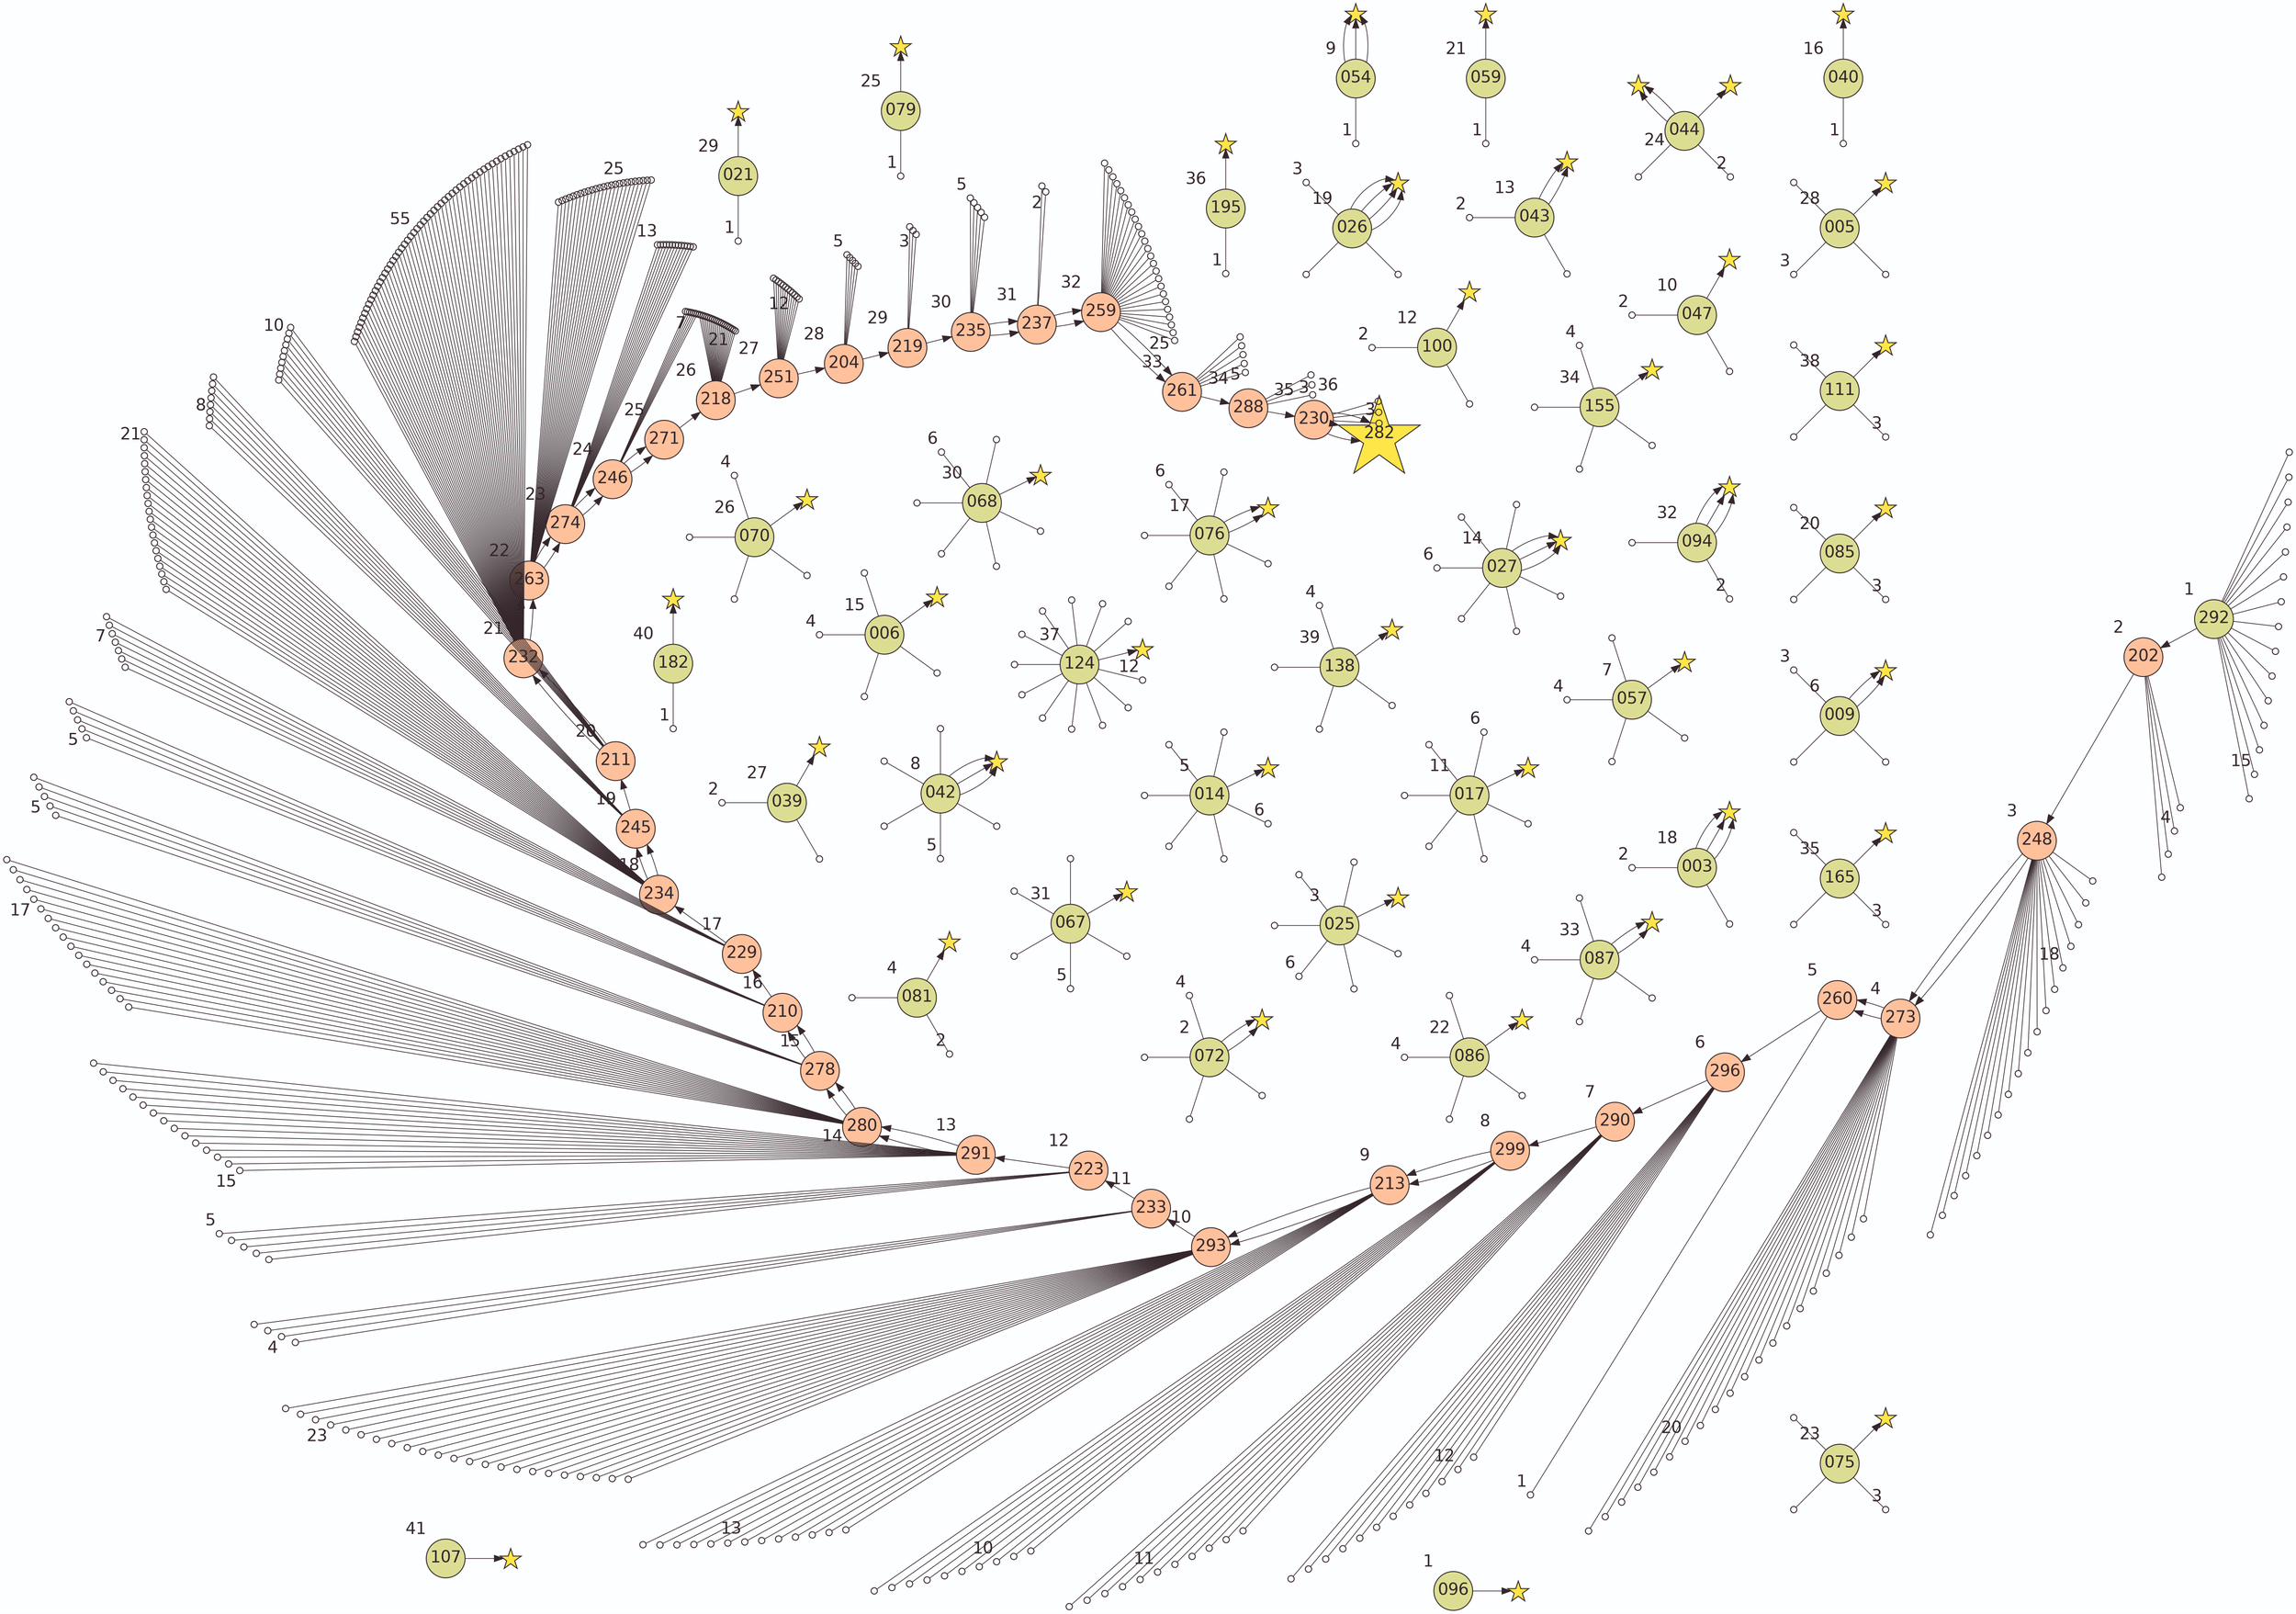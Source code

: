 digraph G {
    layout=twopi
    bgcolor="#FDFEFF"
    edge [color="#34262B" penwidth=0.75]
    node [
        shape=star
        fixedsize=true
        width=0.3
        height=0.3
        fillcolor="#FEE548"
        color="#34262B"
        fontcolor="#34262B"
        fontsize=18
        penwidth=1
        style=filled
        label=""
    ]
    109257705314666
    109257705314666
    109257705314666
    109257705314666
    121547412884536
    132630497279838
    158853303138975
    182539881918263
    186408893052793
    187585923555809
    188924508214942
    193463557666227
    193463557666227
    194602539651625
    197900983482675
    22401682656901
    224545590069832
    228187753193732
    237198611917183
    239302585345502
    247544396373740
    247544396373740
    258097437283038
    266261277495698
    277188057325886
    280801375675858
    280801375675858
    280801375675858
    28656982759764
    28656982759764
    31705244033350
    33230359114295
    35262564457475
    37866128927776
    37866128927776
    37866128927776
    38434253883545
    43960726316290
    45621832989645
    47439791104999
    49575162872514
    50456293063144
    55736138018853
    55736138018853
    55854494219743
    55854494219743
    55854494219743
    66357077558466
    73069103461713
    73069103461713
    73069103461713
    75342239292029
    75342239292029
    75342239292029
    77191907184689
    84251176340340
    84251176340340
    90839909553096
    90985623884769
    90985623884769
    92824599831148
    node [width=1.2 height=1.2 fontname=Helvetica label="\N"]
    282
    node [ width=0.6 height=0.6 shape=circle fillcolor="#FFC19C"]
    202 [xlabel=2]
    204 [xlabel=28]
    210 [xlabel=16]
    211 [xlabel=20]
    213 [xlabel=9]
    218 [xlabel=26]
    219 [xlabel=29]
    223 [xlabel=12]
    229 [xlabel=17]
    230 [xlabel=35]
    232 [xlabel=21]
    233 [xlabel=11]
    234 [xlabel=18]
    235 [xlabel=30]
    237 [xlabel=31]
    245 [xlabel=19]
    246 [xlabel=24]
    248 [xlabel=3]
    251 [xlabel=27]
    259 [xlabel=32]
    260 [xlabel=5]
    261 [xlabel=33]
    263 [xlabel=22]
    271 [xlabel=25]
    273 [xlabel=4]
    274 [xlabel=23]
    278 [xlabel=15]
    280 [xlabel=14]
    282 [xlabel=36]
    288 [xlabel=34]
    290 [xlabel=7]
    291 [xlabel=13]
    293 [xlabel=10]
    296 [xlabel=6]
    299 [xlabel=8]
    node [fillcolor="#DBDE92"]
    003 [xlabel=18]
    005 [xlabel=28]
    006 [xlabel=15]
    009 [xlabel=6]
    014 [xlabel=5]
    017 [xlabel=11]
    021 [xlabel=29]
    025 [xlabel=3]
    026 [xlabel=19]
    027 [xlabel=14]
    039 [xlabel=27]
    040 [xlabel=16]
    042 [xlabel=8]
    043 [xlabel=13]
    044 [xlabel=24]
    047 [xlabel=10]
    054 [xlabel=9]
    057 [xlabel=7]
    059 [xlabel=21]
    067 [xlabel=31]
    068 [xlabel=30]
    070 [xlabel=26]
    072 [xlabel=2]
    075 [xlabel=23]
    076 [xlabel=17]
    079 [xlabel=25]
    081 [xlabel=4]
    085 [xlabel=20]
    086 [xlabel=22]
    087 [xlabel=33]
    094 [xlabel=32]
    096 [xlabel=1]
    100 [xlabel=12]
    107 [xlabel=41]
    111 [xlabel=38]
    124 [xlabel=37]
    138 [xlabel=39]
    155 [xlabel=34]
    165 [xlabel=35]
    182 [xlabel=40]
    195 [xlabel=36]
    292 [xlabel=1]
    003 -> 73069103461713
    003 -> 73069103461713
    003 -> 73069103461713
    005 -> 33230359114295
    006 -> 50456293063144
    009 -> 247544396373740
    009 -> 247544396373740
    014 -> 121547412884536
    017 -> 197900983482675
    021 -> 258097437283038
    025 -> 182539881918263
    026 -> 109257705314666
    026 -> 109257705314666
    026 -> 109257705314666
    026 -> 109257705314666
    027 -> 37866128927776
    027 -> 37866128927776
    027 -> 37866128927776
    039 -> 228187753193732
    040 -> 43960726316290
    042 -> 280801375675858
    042 -> 280801375675858
    042 -> 280801375675858
    043 -> 84251176340340
    043 -> 84251176340340
    044 -> 38434253883545
    044 -> 90985623884769
    044 -> 90985623884769
    047 -> 77191907184689
    054 -> 55854494219743
    054 -> 55854494219743
    054 -> 55854494219743
    057 -> 90839909553096
    059 -> 45621832989645
    067 -> 132630497279838
    068 -> 47439791104999
    070 -> 92824599831148
    072 -> 193463557666227
    072 -> 193463557666227
    075 -> 237198611917183
    076 -> 28656982759764
    076 -> 28656982759764
    079 -> 35262564457475
    081 -> 187585923555809
    085 -> 266261277495698
    086 -> 22401682656901
    087 -> 55736138018853
    087 -> 55736138018853
    094 -> 75342239292029
    094 -> 75342239292029
    094 -> 75342239292029
    096 -> 277188057325886
    100 -> 49575162872514
    107 -> 158853303138975
    111 -> 31705244033350
    124 -> 188924508214942
    138 -> 186408893052793
    155 -> 66357077558466
    165 -> 239302585345502
    182 -> 194602539651625
    195 -> 224545590069832
    202 -> 248
    204 -> 219
    210 -> 229
    211 -> 232
    211 -> 232
    213 -> 293
    213 -> 293
    218 -> 251
    219 -> 235
    223 -> 291
    229 -> 234
    230 -> 282
    230 -> 282
    230 -> 282
    232 -> 263
    232 -> 263
    233 -> 223
    234 -> 245
    234 -> 245
    235 -> 237
    235 -> 237
    237 -> 259
    237 -> 259
    245 -> 211
    246 -> 271
    246 -> 271
    248 -> 273
    248 -> 273
    251 -> 204
    259 -> 261
    259 -> 261
    260 -> 296
    261 -> 288
    263 -> 274
    263 -> 274
    271 -> 218
    273 -> 260
    273 -> 260
    274 -> 246
    274 -> 246
    278 -> 210
    278 -> 210
    280 -> 278
    280 -> 278
    288 -> 230
    290 -> 299
    291 -> 280
    291 -> 280
    292 -> 202
    293 -> 233
    296 -> 290
    299 -> 213
    299 -> 213
    node [width=0.1 height=0.1 label="" fillcolor=none]
    10051210768254
    1014666098247019
    102952489157770
    1036299922195071
    1036299930619935
    1036299930792741 [xlabel=21]
    1036299931836393
    1036299950473444
    1036299953011918
    1036300313456909
    104090784419174 [xlabel=2]
    105055631015335
    106864725510403
    108097759027607
    108248540469739 [xlabel=3]
    1084294635914256
    1084294641190436
    1084294747220689
    108767776915500 [xlabel=3]
    108843736867662
    11123018842842706
    114088927985572
    114711386921851
    116353315606065
    116949542988776
    117017318113031
    1192216336430616
    119422735518001
    119530617109484
    119812395059772
    1200427608165707
    120561132657399
    120818867088701
    121527933963936
    121924365177844
    122491066282750 [xlabel=2]
    122768561905404
    123422676261955
    124301729415007
    125596649933472
    125608524546919
    125901719735625
    126675475650241
    126875676043547
    126963131636378
    127168031083523
    12783678956094 [xlabel=2]
    130556429456030
    132373152290124
    132585563656175
    132644663458527
    1329401300106357
    133017394582206
    133085928656854
    133216494651798
    1342668898656320
    1342668898656323 [xlabel=23]
    134309140194312 [xlabel=5]
    134687392009492
    135003789869154 [xlabel=5]
    135027943529338
    135127457853192
    135227922563396
    1354024286897362
    1354024286933044
    1354024286933047
    1354024286933233
    1354024286934568
    1354024286935265
    1354024286935791
    1354024286935976
    1354024286935979
    135506926912037 [xlabel=5]
    13572573590164895
    1357387123240984
    135804743460606
    137592078449486
    1382659700335968
    138745689071044
    139309029991521
    1394019591105801
    1394019591106512
    140638203702927
    140891164903223
    141278765616653
    141278766352393
    141278767272663 [xlabel=12]
    141278777028069
    141278777262533
    141278777290535
    141278777366055
    141278777374859
    142585425499761
    142618897171581
    144631461420699 [xlabel=4]
    145180749150614
    145527136217977
    146232836368335
    146310760943808
    146498024974452
    146930473136652
    146973606747814
    146973606747817
    147028646639341
    148811124286159
    149247564331413
    151720851164865
    154105594422951
    155809137544 [xlabel=15]
    156655404620341
    160556761709345
    163369403918815 [xlabel=18]
    163684979443916
    1642024652348082
    165769410024475
    168401481460014
    17030260728710710
    170451720574127
    175722210789085
    176192663713460 [xlabel=3]
    176265284667533
    17691026110810
    177990509517908
    178071863175435
    178607355549109
    180943865776813
    181836323370246
    182662647212496
    182851553971108
    18321013237642
    183424657191493 [xlabel=6]
    183467984124576
    183575495348301
    184208157323185
    185104865261726
    185354838924717
    185979854361909
    186281925673322
    186408893052792
    186810320973748 [xlabel=4]
    186884633865487
    188306757897563
    188425159349547
    188425159349548
    188924508214912
    188924508214937
    188924508215019
    188964717342075
    18964888453659
    190174917005301
    190336680744390
    191020162886889
    19168261851127801
    191999125445041
    19216435029683
    192308410097793 [xlabel=11]
    1924378693693404
    192569674936728
    193245401774602
    193463557666217 [xlabel=4]
    193463557666252
    193743550563855
    193743550563860
    194003821589142
    194991120672130
    19532799426917 [xlabel=20]
    195686447199327
    195865072865396 [xlabel=25]
    19754173568833
    197952218980703 [xlabel=6]
    198096165093104
    198236888652367
    198272917591190172
    198589419831240
    199153285283393 [xlabel=4]
    199180242280510
    199322051023004
    199346657193278
    199430272835691
    199452414687976
    199614612726717
    200752933390655
    201571967109203
    202306746617042
    202306746617045
    204702832798245
    208379674493553
    210427638332216 [xlabel=4]
    211309138370215
    211468012122517 [xlabel=7]
    211641042456076
    211855004386015
    212554825623622
    212921219548036
    213095669382021
    213922096511957
    21430573136749139 [xlabel=6]
    215073634952893
    21569598032549
    216053094707041
    216574553817653
    2169305801017382
    217104895734165
    217694314525206
    218197488525080
    21968359248448
    220988293280185
    220988293283441
    220988293304982
    220988293307924
    220988293307925
    220988302715258
    221468478021960
    22153437959686
    226263957389647 [xlabel=3]
    226593241512051
    227288991343274 [xlabel=1]
    22738015497463 [xlabel=3]
    227415192021276
    228072470294219 [xlabel=2]
    228187753193743
    228787151726091
    228848097467290
    229065237408191
    229136462455978
    229453564603235
    229762560444602
    230258251828010
    230698768359924
    230927989275918
    231197938647178
    23123170347628
    231475863816163
    231657978541969
    231942614694830
    234997738616951
    23514299734381 [xlabel=12]
    23523223869062
    236124077259621
    236424629384868
    23691086039168
    237053706636698
    237198611917008
    237447499787345 [xlabel=55]
    238123576665781
    238313710351111
    238672868557071
    238868383625510
    238923812271610
    23894897435970
    239190567425228
    240317241904081
    240680343906218
    240798434332737
    240830572271577 [xlabel=7]
    240874585342941
    240942356110887
    241038943006982
    241104263237468
    241720402202009
    241942928633736
    241967803031311
    242658611439496
    242799357386009
    242861311794671
    243099171178921
    2434370266134725
    243614942577397
    243621658996547
    243840687043862 [xlabel=5]
    244216973694609
    245264438481172
    24557156455653
    24565839876064
    246239344082350
    246935633865882 [xlabel=1]
    247106483908566
    247167802697990
    247517773596866
    24785529229085
    247944968152914
    248279778282645
    248279778284927
    248279778286275
    248991784510317
    249122885555953
    249871555863056
    251026011669726
    251361616039499 [xlabel=3]
    251776274764503
    251851091333165
    2524283064090467
    2536522904838811
    254816711559663
    255604745855644
    2558934368960178
    256333733776548
    256704908758893
    257007557328586 [xlabel=17]
    25750249355148829
    257516457313436
    257524701210619
    257546525329551
    257972733909653
    258052048178092 [xlabel=6]
    258097437283035 [xlabel=1]
    258212457840315
    258410083775252
    258569461026220
    258794250319054
    259127765858184 [xlabel=1]
    259216714202008
    259246809347979
    259255053227244
    260294863890003
    260325676459302 [xlabel=10]
    260431693368971 [xlabel=2]
    260435668563453
    260499047309747
    261010371019703
    261085848554091
    261695855317106
    261714954515091
    261829748741243 [xlabel=21]
    261830134289999
    261842192418322
    261983777339523
    262070208998013
    262127296779480
    262174732034556
    262193055866447
    262274927945379
    262281055294465
    262295276787952
    262383347087737
    262433501553055
    262587422078628
    262615514268575
    262620172668328
    262652933670912
    262698548759029
    262726998896661
    262729432164919
    262752660880492
    266037306632467
    266261277495707
    266261277495710 [xlabel=3]
    267722919784024
    267722919784034
    26816430458468
    268857710674756
    270509736081921
    2706439890478986
    270914523185270
    271194616007258
    271420708646073 [xlabel=10]
    2718608624103106
    272430038527657
    272430038527658
    272430038527661
    272617613463667
    273458116485414
    273458116485415
    274743599854196
    274743599854197
    274743599854198
    275960119785862
    276034611516644
    276441112823444 [xlabel=2]
    276671510730656
    27823568765723
    278280471645810
    278280471645821 [xlabel=15]
    279680625078
    281293740836739 [xlabel=5]
    281444516197869
    281984479623128 [xlabel=25]
    2862171776794621
    286755705489569
    2868163810548786
    28699900959175
    29320233617464
    294874876185980
    294982615083146
    298178072757492
    3001766515325631 [xlabel=12]
    3009697435510295
    306690925222138
    33360200957060
    34060400003691
    34188037099472
    34293752761336
    344404816565199
    34883717707846
    349287031612028
    35053013940074 [xlabel=5]
    35528259146630
    35528259146682
    360147501122042
    3604251063813802
    36044330615759 [xlabel=3]
    361224835494004
    362903624586901
    364994848571579
    3721072361723837 [xlabel=1]
    37820935217672 [xlabel=4]
    38434253883451
    38456503229654
    38847622631475
    39558644380298 [xlabel=3]
    39827461412739 [xlabel=1]
    399182081522365
    40378351488768
    40378351488769
    40378351488771
    40378351488772
    40378351488774
    40378351488775
    40378351488776
    40378351488779
    40378351488822
    40378351488970
    40479617348620
    40517295381465 [xlabel=2]
    408572880456960
    41293304858205
    416113617689328
    42361651436650376
    424242424242
    42992291083394 [xlabel=4]
    42992291083565
    42992291083958
    43963054388599
    44532552515412
    44532552515414
    44698229404469
    44812356999030
    44856017610389 [xlabel=6]
    45514248724774
    45621832997189 [xlabel=1]
    4631603961822083
    467703788993279
    46814116783956
    482099888267419
    48902479522923
    489604869230127
    49132726433716
    494087941216660
    4967715019409
    49955671513375 [xlabel=2]
    503046521046855
    50748063158790
    50767238767954 [xlabel=5]
    509365264497020
    51191127804180
    528131746447863
    528522246077374
    5342142872092406
    53529714745772
    53857358872485
    55511090190541 [xlabel=4]
    558275774746360
    56066717752285
    56486895769337
    58086359171836
    58801857953902
    58801857953903
    59005889392439
    603272715449
    61736519025127
    63128643139812 [xlabel=8]
    63178303334365
    644480236427030
    64540135534716 [xlabel=6]
    6474866598159113
    650519309031930
    65183165248497
    66357077558464 [xlabel=4]
    66357077558467
    66357077558489
    665270457511348
    66736320445518
    66759007187964
    66996202297634
    66996202297635
    67123063333874
    6794660905172
    6794660909070
    68396448134256537
    68533660443213
    68965952848429
    70866416146
    71494263716792
    717583044777483
    723780571637027
    74898545290932
    75065103920826
    75294061734719 [xlabel=3]
    75384111141558
    76538882581544
    76658016394659
    76658016394664
    76730515229129 [xlabel=13]
    76803551507626
    76803551507628
    76846423938937
    76846423940530
    77024654082346
    77155186992067
    772137991721553
    77958754021450
    78063208358748
    78886583126151
    81228778822957
    81677792822430
    82949555383915
    82949558089423
    844877787026496
    85187329626560
    857480333010058
    8591835425496926
    85933205320389
    86062602977904 [xlabel=2]
    868872920300
    871446028660272
    88331961619126 [xlabel=4]
    88604796156169
    89019351929868
    896445784842039 [xlabel=13]
    903537297919843
    92210171162598
    924794368846691 [xlabel=5]
    92482857969603
    9284252300623
    92879073826418
    929
    94676153850983
    947889336801486
    95355614315712
    96611001718702
    985732817252103
    98793460417941 [xlabel=1]
    edge [arrowhead=none]
    003 -> 122491066282750
    003 -> 85187329626560
    005 -> 18321013237642
    005 -> 22738015497463
    005 -> 65183165248497
    006 -> 17030260728710710
    006 -> 210427638332216
    006 -> 38456503229654
    006 -> 6474866598159113
    009 -> 251361616039499
    009 -> 254816711559663
    009 -> 275960119785862
    014 -> 116949542988776
    014 -> 119422735518001
    014 -> 119812395059772
    014 -> 121924365177844
    014 -> 122768561905404
    014 -> 64540135534716
    017 -> 197952218980703
    017 -> 198096165093104
    017 -> 198236888652367
    017 -> 198589419831240
    017 -> 199614612726717
    017 -> 231197938647178
    021 -> 258097437283035
    025 -> 168401481460014
    025 -> 182662647212496
    025 -> 182851553971108
    025 -> 183424657191493
    025 -> 183467984124576
    025 -> 183575495348301
    026 -> 108248540469739
    026 -> 108843736867662
    026 -> 61736519025127
    027 -> 11123018842842706
    027 -> 116353315606065
    027 -> 258052048178092
    027 -> 41293304858205
    027 -> 42361651436650376
    027 -> 48902479522923
    039 -> 228072470294219
    039 -> 228187753193743
    040 -> 3721072361723837
    042 -> 238123576665781
    042 -> 239190567425228
    042 -> 272617613463667
    042 -> 281293740836739
    042 -> 281444516197869
    043 -> 276441112823444
    043 -> 49132726433716
    044 -> 38434253883451
    044 -> 40517295381465
    047 -> 104090784419174
    047 -> 105055631015335
    054 -> 39827461412739
    057 -> 184208157323185
    057 -> 88331961619126
    057 -> 88604796156169
    057 -> 92879073826418
    059 -> 45621832997189
    067 -> 120561132657399
    067 -> 126963131636378
    067 -> 133085928656854
    067 -> 135003789869154
    067 -> 95355614315712
    068 -> 44812356999030
    068 -> 44856017610389
    068 -> 45514248724774
    068 -> 51191127804180
    068 -> 63178303334365
    068 -> 66759007187964
    070 -> 37820935217672
    070 -> 92482857969603
    070 -> 94676153850983
    070 -> 96611001718702
    072 -> 193463557666217
    072 -> 193463557666252
    072 -> 193743550563855
    072 -> 193743550563860
    075 -> 237198611917008
    075 -> 251776274764503
    075 -> 36044330615759
    076 -> 1192216336430616
    076 -> 21430573136749139
    076 -> 241720402202009
    076 -> 33360200957060
    076 -> 34188037099472
    076 -> 4967715019409
    079 -> 259127765858184
    081 -> 194003821589142
    081 -> 260431693368971
    085 -> 1329401300106357
    085 -> 266261277495707
    085 -> 266261277495710
    086 -> 211855004386015
    086 -> 42992291083394
    086 -> 42992291083565
    086 -> 42992291083958
    087 -> 53857358872485
    087 -> 55511090190541
    087 -> 56066717752285
    087 -> 68533660443213
    094 -> 85933205320389
    094 -> 86062602977904
    100 -> 49955671513375
    100 -> 81677792822430
    111 -> 102952489157770
    111 -> 34883717707846
    111 -> 39558644380298
    124 -> 176265284667533
    124 -> 178071863175435
    124 -> 178607355549109
    124 -> 181836323370246
    124 -> 186281925673322
    124 -> 186884633865487
    124 -> 188924508214912
    124 -> 188924508214937
    124 -> 188924508215019
    124 -> 202306746617042
    124 -> 202306746617045
    124 -> 23514299734381
    138 -> 144631461420699
    138 -> 186408893052792
    138 -> 188425159349547
    138 -> 188425159349548
    155 -> 66357077558464
    155 -> 66357077558467
    155 -> 66357077558489
    155 -> 66736320445518
    165 -> 211309138370215
    165 -> 212554825623622
    165 -> 226263957389647
    182 -> 246935633865882
    195 -> 227288991343274
    202 -> 132373152290124
    202 -> 132644663458527
    202 -> 199153285283393
    202 -> 199322051023004
    204 -> 114088927985572
    204 -> 77155186992067
    204 -> 82949555383915
    204 -> 82949558089423
    204 -> 924794368846691
    210 -> 106864725510403
    210 -> 125608524546919
    210 -> 125901719735625
    210 -> 50767238767954
    210 -> 76538882581544
    211 -> 256704908758893
    211 -> 260294863890003
    211 -> 260325676459302
    211 -> 260435668563453
    211 -> 261085848554091
    211 -> 261983777339523
    211 -> 268857710674756
    211 -> 29320233617464
    211 -> 467703788993279
    211 -> 947889336801486
    213 -> 503046521046855
    213 -> 74898545290932
    213 -> 75065103920826
    213 -> 75384111141558
    213 -> 76658016394659
    213 -> 76658016394664
    213 -> 76730515229129
    213 -> 76803551507626
    213 -> 76803551507628
    213 -> 76846423938937
    213 -> 76846423940530
    213 -> 78063208358748
    213 -> 78886583126151
    218 -> 1036299922195071
    218 -> 1036299930619935
    218 -> 1036299930792741
    218 -> 1036299931836393
    218 -> 1036299950473444
    218 -> 1036299953011918
    218 -> 1036300313456909
    218 -> 1084294635914256
    218 -> 1084294641190436
    218 -> 1084294747220689
    218 -> 220988293280185
    218 -> 220988293283441
    218 -> 220988293304982
    218 -> 220988293307924
    218 -> 220988293307925
    218 -> 220988302715258
    218 -> 251026011669726
    218 -> 2718608624103106
    218 -> 58801857953902
    218 -> 58801857953903
    218 -> 985732817252103
    219 -> 108097759027607
    219 -> 108767776915500
    219 -> 81228778822957
    223 -> 134309140194312
    223 -> 134687392009492
    223 -> 135127457853192
    223 -> 135804743460606
    223 -> 509365264497020
    229 -> 156655404620341
    229 -> 211468012122517
    229 -> 213095669382021
    229 -> 213922096511957
    229 -> 217104895734165
    229 -> 240317241904081
    229 -> 247167802697990
    230 -> 75294061734719
    230 -> 77024654082346
    230 -> 77958754021450
    232 -> 121527933963936
    232 -> 1382659700335968
    232 -> 160556761709345
    232 -> 163684979443916
    232 -> 170451720574127
    232 -> 194991120672130
    232 -> 200752933390655
    232 -> 204702832798245
    232 -> 208379674493553
    232 -> 211641042456076
    232 -> 212921219548036
    232 -> 215073634952893
    232 -> 216053094707041
    232 -> 217694314525206
    232 -> 218197488525080
    232 -> 226593241512051
    232 -> 228787151726091
    232 -> 229065237408191
    232 -> 229136462455978
    232 -> 229762560444602
    232 -> 230258251828010
    232 -> 230698768359924
    232 -> 231475863816163
    232 -> 231657978541969
    232 -> 231942614694830
    232 -> 234997738616951
    232 -> 236124077259621
    232 -> 236424629384868
    232 -> 237053706636698
    232 -> 237447499787345
    232 -> 238313710351111
    232 -> 238672868557071
    232 -> 238868383625510
    232 -> 238923812271610
    232 -> 240798434332737
    232 -> 240942356110887
    232 -> 241104263237468
    232 -> 241942928633736
    232 -> 241967803031311
    232 -> 242658611439496
    232 -> 242799357386009
    232 -> 243099171178921
    232 -> 244216973694609
    232 -> 245264438481172
    232 -> 246239344082350
    232 -> 255604745855644
    232 -> 262620172668328
    232 -> 270509736081921
    232 -> 360147501122042
    232 -> 364994848571579
    232 -> 528522246077374
    232 -> 644480236427030
    232 -> 717583044777483
    232 -> 844877787026496
    232 -> 857480333010058
    233 -> 185354838924717
    233 -> 185979854361909
    233 -> 186810320973748
    233 -> 188964717342075
    234 -> 261695855317106
    234 -> 261714954515091
    234 -> 261829748741243
    234 -> 261830134289999
    234 -> 261842192418322
    234 -> 262070208998013
    234 -> 262127296779480
    234 -> 262174732034556
    234 -> 262193055866447
    234 -> 262274927945379
    234 -> 262281055294465
    234 -> 262295276787952
    234 -> 262383347087737
    234 -> 262433501553055
    234 -> 262587422078628
    234 -> 262615514268575
    234 -> 262652933670912
    234 -> 262698548759029
    234 -> 262726998896661
    234 -> 262729432164919
    234 -> 262752660880492
    235 -> 19754173568833
    235 -> 227415192021276
    235 -> 27823568765723
    235 -> 28699900959175
    235 -> 35053013940074
    237 -> 12783678956094
    237 -> 9284252300623
    245 -> 21968359248448
    245 -> 40479617348620
    245 -> 46814116783956
    245 -> 50748063158790
    245 -> 53529714745772
    245 -> 58086359171836
    245 -> 63128643139812
    245 -> 70866416146
    246 -> 221468478021960
    246 -> 229453564603235
    246 -> 230927989275918
    246 -> 240680343906218
    246 -> 240830572271577
    246 -> 240874585342941
    246 -> 241038943006982
    248 -> 132585563656175
    248 -> 133216494651798
    248 -> 135027943529338
    248 -> 142585425499761
    248 -> 145180749150614
    248 -> 145527136217977
    248 -> 146232836368335
    248 -> 146498024974452
    248 -> 146930473136652
    248 -> 147028646639341
    248 -> 149247564331413
    248 -> 151720851164865
    248 -> 154105594422951
    248 -> 163369403918815
    248 -> 165769410024475
    248 -> 180943865776813
    248 -> 188306757897563
    248 -> 71494263716792
    251 -> 130556429456030
    251 -> 141278765616653
    251 -> 141278766352393
    251 -> 141278767272663
    251 -> 141278777028069
    251 -> 141278777262533
    251 -> 141278777290535
    251 -> 141278777366055
    251 -> 141278777374859
    251 -> 44698229404469
    251 -> 6794660905172
    251 -> 6794660909070
    259 -> 10051210768254
    259 -> 195865072865396
    259 -> 2169305801017382
    259 -> 23523223869062
    259 -> 34293752761336
    259 -> 35528259146630
    259 -> 35528259146682
    259 -> 38847622631475
    259 -> 40378351488768
    259 -> 40378351488769
    259 -> 40378351488771
    259 -> 40378351488772
    259 -> 40378351488774
    259 -> 40378351488775
    259 -> 40378351488776
    259 -> 40378351488779
    259 -> 40378351488822
    259 -> 40378351488970
    259 -> 43963054388599
    259 -> 44532552515412
    259 -> 44532552515414
    259 -> 4631603961822083
    259 -> 665270457511348
    259 -> 66996202297634
    259 -> 66996202297635
    260 -> 98793460417941
    261 -> 133017394582206
    261 -> 135506926912037
    261 -> 138745689071044
    261 -> 139309029991521
    261 -> 140638203702927
    263 -> 119530617109484
    263 -> 120818867088701
    263 -> 175722210789085
    263 -> 21569598032549
    263 -> 23894897435970
    263 -> 243621658996547
    263 -> 281984479623128
    263 -> 286755705489569
    263 -> 294874876185980
    263 -> 294982615083146
    263 -> 298178072757492
    263 -> 344404816565199
    263 -> 349287031612028
    263 -> 361224835494004
    263 -> 399182081522365
    263 -> 408572880456960
    263 -> 482099888267419
    263 -> 56486895769337
    263 -> 59005889392439
    263 -> 650519309031930
    263 -> 67123063333874
    263 -> 68396448134256537
    263 -> 68965952848429
    263 -> 723780571637027
    263 -> 8591835425496926
    273 -> 1200427608165707
    273 -> 140891164903223
    273 -> 142618897171581
    273 -> 17691026110810
    273 -> 18964888453659
    273 -> 19216435029683
    273 -> 19532799426917
    273 -> 22153437959686
    273 -> 23123170347628
    273 -> 23691086039168
    273 -> 2434370266134725
    273 -> 24557156455653
    273 -> 24565839876064
    273 -> 247106483908566
    273 -> 24785529229085
    273 -> 248991784510317
    273 -> 249871555863056
    273 -> 26816430458468
    273 -> 89019351929868
    273 -> 92210171162598
    274 -> 1014666098247019
    274 -> 13572573590164895
    274 -> 1924378693693404
    274 -> 25750249355148829
    274 -> 2706439890478986
    274 -> 306690925222138
    274 -> 34060400003691
    274 -> 416113617689328
    274 -> 494087941216660
    274 -> 558275774746360
    274 -> 871446028660272
    274 -> 896445784842039
    274 -> 903537297919843
    278 -> 242861311794671
    278 -> 243614942577397
    278 -> 243840687043862
    278 -> 362903624586901
    278 -> 528131746447863
    280 -> 247517773596866
    280 -> 249122885555953
    280 -> 251851091333165
    280 -> 256333733776548
    280 -> 257007557328586
    280 -> 257516457313436
    280 -> 257524701210619
    280 -> 257546525329551
    280 -> 257972733909653
    280 -> 258212457840315
    280 -> 258410083775252
    280 -> 258569461026220
    280 -> 258794250319054
    280 -> 259216714202008
    280 -> 259246809347979
    280 -> 259255053227244
    280 -> 271194616007258
    288 -> 176192663713460
    288 -> 185104865261726
    288 -> 192569674936728
    290 -> 177990509517908
    290 -> 190174917005301
    290 -> 190336680744390
    290 -> 191020162886889
    290 -> 191999125445041
    290 -> 192308410097793
    290 -> 193245401774602
    290 -> 198272917591190172
    290 -> 2862171776794621
    290 -> 3604251063813802
    290 -> 772137991721553
    291 -> 216574553817653
    291 -> 247944968152914
    291 -> 267722919784024
    291 -> 267722919784034
    291 -> 272430038527657
    291 -> 272430038527658
    291 -> 272430038527661
    291 -> 273458116485414
    291 -> 273458116485415
    291 -> 274743599854196
    291 -> 274743599854197
    291 -> 274743599854198
    291 -> 276034611516644
    291 -> 278280471645810
    291 -> 278280471645821
    292 -> 148811124286159
    292 -> 155809137544
    292 -> 195686447199327
    292 -> 199180242280510
    292 -> 199346657193278
    292 -> 199430272835691
    292 -> 199452414687976
    292 -> 201571967109203
    292 -> 228848097467290
    292 -> 279680625078
    292 -> 424242424242
    292 -> 489604869230127
    292 -> 603272715449
    292 -> 868872920300
    292 -> 929
    293 -> 114711386921851
    293 -> 126675475650241
    293 -> 1342668898656320
    293 -> 1342668898656323
    293 -> 1354024286897362
    293 -> 1354024286933044
    293 -> 1354024286933047
    293 -> 1354024286933233
    293 -> 1354024286934568
    293 -> 1354024286935265
    293 -> 1354024286935791
    293 -> 1354024286935976
    293 -> 1354024286935979
    293 -> 1357387123240984
    293 -> 1394019591105801
    293 -> 1394019591106512
    293 -> 146310760943808
    293 -> 146973606747814
    293 -> 146973606747817
    293 -> 248279778282645
    293 -> 248279778284927
    293 -> 248279778286275
    293 -> 5342142872092406
    296 -> 123422676261955
    296 -> 124301729415007
    296 -> 125596649933472
    296 -> 126875676043547
    296 -> 127168031083523
    296 -> 135227922563396
    296 -> 137592078449486
    296 -> 19168261851127801
    296 -> 2536522904838811
    296 -> 2558934368960178
    296 -> 3001766515325631
    296 -> 3009697435510295
    299 -> 117017318113031
    299 -> 1642024652348082
    299 -> 2524283064090467
    299 -> 260499047309747
    299 -> 261010371019703
    299 -> 266037306632467
    299 -> 270914523185270
    299 -> 271420708646073
    299 -> 276671510730656
    299 -> 2868163810548786
}
